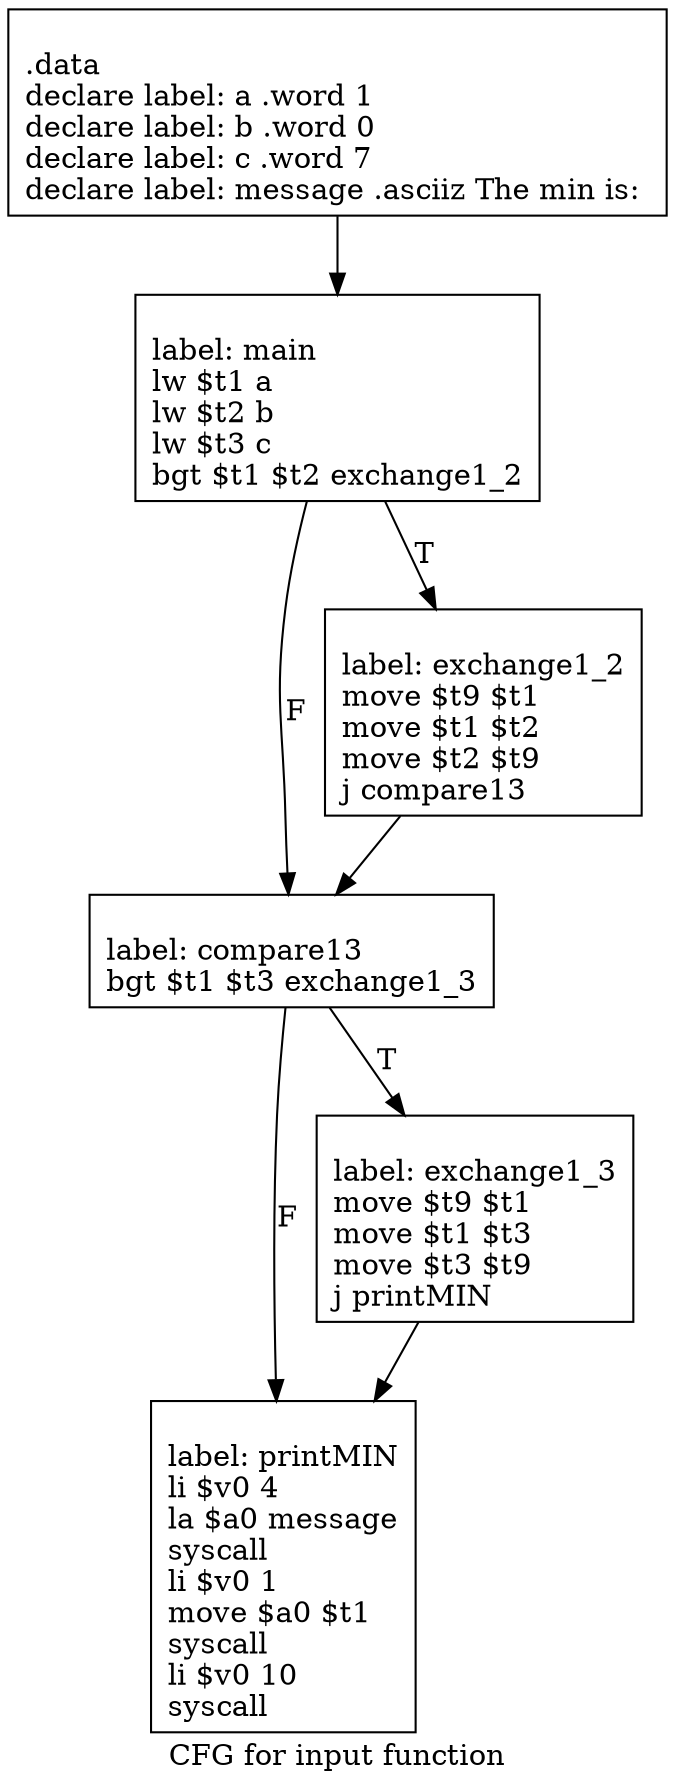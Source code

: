 digraph "CFG for input function" {
size = "16,16";
label = "CFG for input function";
1 [shape=record,label="\l.data \ldeclare label: a .word 1\ldeclare label: b .word 0\ldeclare label: c .word 7\ldeclare label: message .asciiz The min is: \l"];
2 [shape=record,label="\llabel: main\llw $t1 a\llw $t2 b\llw $t3 c\lbgt $t1 $t2 exchange1_2\l"];
4 [shape=record,label="\llabel: compare13\lbgt $t1 $t3 exchange1_3\l"];
6 [shape=record,label="\llabel: printMIN\lli $v0 4\lla $a0 message\lsyscall\lli $v0 1\lmove $a0 $t1\lsyscall\lli $v0 10\lsyscall\l"];
7 [shape=record,label="\llabel: exchange1_2\lmove $t9 $t1\lmove $t1 $t2\lmove $t2 $t9\lj compare13\l"];
9 [shape=record,label="\llabel: exchange1_3\lmove $t9 $t1\lmove $t1 $t3\lmove $t3 $t9\lj printMIN\l"];
1 -> 2;
2 -> 7 [label = "T"];
2 -> 4 [label = "F"];
4 -> 9 [label = "T"];
4 -> 6 [label = "F"];
7 -> 4;
9 -> 6;
}